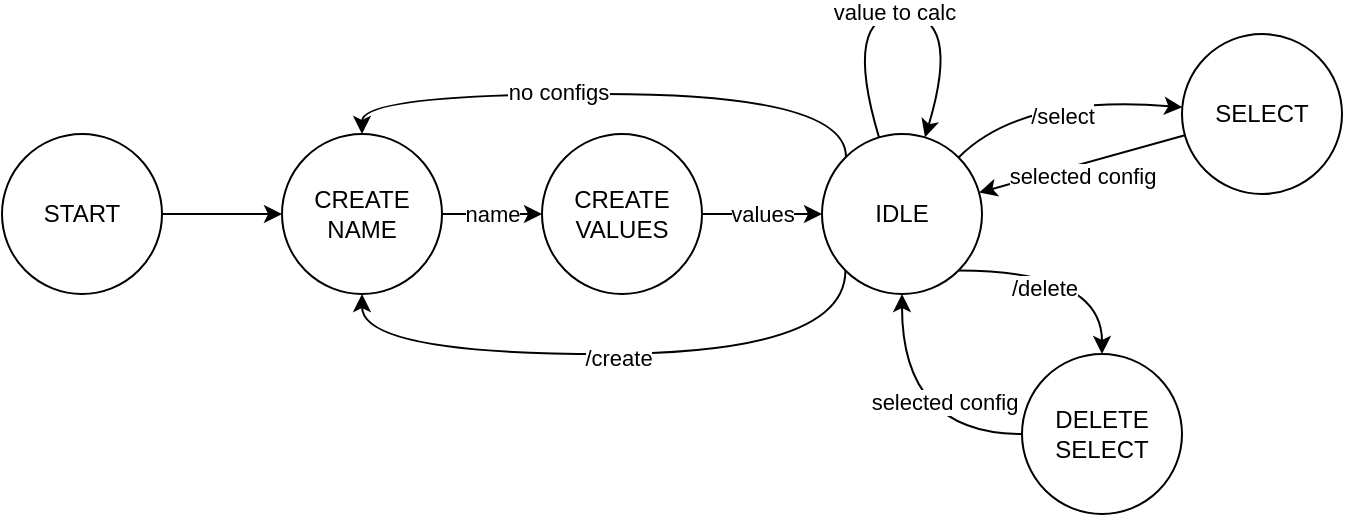 <mxfile version="17.4.0" type="github">
  <diagram id="r1S2IiL8gjo6qYx_Xs9-" name="Page-1">
    <mxGraphModel dx="853" dy="606" grid="1" gridSize="10" guides="1" tooltips="1" connect="1" arrows="1" fold="1" page="1" pageScale="1" pageWidth="850" pageHeight="1100" math="0" shadow="0">
      <root>
        <mxCell id="0" />
        <mxCell id="1" parent="0" />
        <mxCell id="ZFhBVYU0JW3ir-FkwSgN-3" style="edgeStyle=orthogonalEdgeStyle;rounded=0;orthogonalLoop=1;jettySize=auto;html=1;exitX=1;exitY=0.5;exitDx=0;exitDy=0;entryX=0;entryY=0.5;entryDx=0;entryDy=0;" edge="1" parent="1" source="onMSjOo8Ae91YiJitjvb-1" target="onMSjOo8Ae91YiJitjvb-2">
          <mxGeometry relative="1" as="geometry" />
        </mxCell>
        <mxCell id="onMSjOo8Ae91YiJitjvb-1" value="START" style="ellipse;whiteSpace=wrap;html=1;aspect=fixed;" parent="1" vertex="1">
          <mxGeometry x="160" y="170" width="80" height="80" as="geometry" />
        </mxCell>
        <mxCell id="ZFhBVYU0JW3ir-FkwSgN-4" value="name" style="edgeStyle=orthogonalEdgeStyle;rounded=0;orthogonalLoop=1;jettySize=auto;html=1;exitX=1;exitY=0.5;exitDx=0;exitDy=0;entryX=0;entryY=0.5;entryDx=0;entryDy=0;" edge="1" parent="1" source="onMSjOo8Ae91YiJitjvb-2" target="ZFhBVYU0JW3ir-FkwSgN-1">
          <mxGeometry relative="1" as="geometry" />
        </mxCell>
        <mxCell id="onMSjOo8Ae91YiJitjvb-2" value="CREATE NAME" style="ellipse;whiteSpace=wrap;html=1;aspect=fixed;" parent="1" vertex="1">
          <mxGeometry x="300" y="170" width="80" height="80" as="geometry" />
        </mxCell>
        <mxCell id="ZFhBVYU0JW3ir-FkwSgN-6" value="values" style="edgeStyle=orthogonalEdgeStyle;rounded=0;orthogonalLoop=1;jettySize=auto;html=1;exitX=1;exitY=0.5;exitDx=0;exitDy=0;" edge="1" parent="1" source="ZFhBVYU0JW3ir-FkwSgN-1" target="ZFhBVYU0JW3ir-FkwSgN-2">
          <mxGeometry relative="1" as="geometry" />
        </mxCell>
        <mxCell id="ZFhBVYU0JW3ir-FkwSgN-1" value="CREATE VALUES" style="ellipse;whiteSpace=wrap;html=1;aspect=fixed;" vertex="1" parent="1">
          <mxGeometry x="430" y="170" width="80" height="80" as="geometry" />
        </mxCell>
        <mxCell id="ZFhBVYU0JW3ir-FkwSgN-11" style="edgeStyle=orthogonalEdgeStyle;curved=1;rounded=0;orthogonalLoop=1;jettySize=auto;html=1;exitX=0;exitY=1;exitDx=0;exitDy=0;entryX=0.5;entryY=1;entryDx=0;entryDy=0;" edge="1" parent="1" source="ZFhBVYU0JW3ir-FkwSgN-2" target="onMSjOo8Ae91YiJitjvb-2">
          <mxGeometry relative="1" as="geometry">
            <Array as="points">
              <mxPoint x="582" y="280" />
              <mxPoint x="340" y="280" />
            </Array>
          </mxGeometry>
        </mxCell>
        <mxCell id="ZFhBVYU0JW3ir-FkwSgN-12" value="/create" style="edgeLabel;html=1;align=center;verticalAlign=middle;resizable=0;points=[];" vertex="1" connectable="0" parent="ZFhBVYU0JW3ir-FkwSgN-11">
          <mxGeometry x="-0.008" y="2" relative="1" as="geometry">
            <mxPoint as="offset" />
          </mxGeometry>
        </mxCell>
        <mxCell id="ZFhBVYU0JW3ir-FkwSgN-14" style="edgeStyle=orthogonalEdgeStyle;curved=1;rounded=0;orthogonalLoop=1;jettySize=auto;html=1;exitX=1;exitY=1;exitDx=0;exitDy=0;" edge="1" parent="1" source="ZFhBVYU0JW3ir-FkwSgN-2" target="ZFhBVYU0JW3ir-FkwSgN-13">
          <mxGeometry relative="1" as="geometry" />
        </mxCell>
        <mxCell id="ZFhBVYU0JW3ir-FkwSgN-15" value="/delete" style="edgeLabel;html=1;align=center;verticalAlign=middle;resizable=0;points=[];" vertex="1" connectable="0" parent="ZFhBVYU0JW3ir-FkwSgN-14">
          <mxGeometry x="-0.247" y="-8" relative="1" as="geometry">
            <mxPoint as="offset" />
          </mxGeometry>
        </mxCell>
        <mxCell id="ZFhBVYU0JW3ir-FkwSgN-20" style="edgeStyle=orthogonalEdgeStyle;curved=1;rounded=0;orthogonalLoop=1;jettySize=auto;html=1;" edge="1" parent="1" source="ZFhBVYU0JW3ir-FkwSgN-2" target="onMSjOo8Ae91YiJitjvb-2">
          <mxGeometry relative="1" as="geometry">
            <mxPoint x="510" y="100" as="sourcePoint" />
            <mxPoint x="350" y="120" as="targetPoint" />
            <Array as="points">
              <mxPoint x="582" y="150" />
            </Array>
          </mxGeometry>
        </mxCell>
        <mxCell id="ZFhBVYU0JW3ir-FkwSgN-21" value="no configs" style="edgeLabel;html=1;align=center;verticalAlign=middle;resizable=0;points=[];" vertex="1" connectable="0" parent="ZFhBVYU0JW3ir-FkwSgN-20">
          <mxGeometry x="0.195" y="-1" relative="1" as="geometry">
            <mxPoint as="offset" />
          </mxGeometry>
        </mxCell>
        <mxCell id="ZFhBVYU0JW3ir-FkwSgN-2" value="IDLE" style="ellipse;whiteSpace=wrap;html=1;aspect=fixed;" vertex="1" parent="1">
          <mxGeometry x="570" y="170" width="80" height="80" as="geometry" />
        </mxCell>
        <mxCell id="ZFhBVYU0JW3ir-FkwSgN-17" style="edgeStyle=orthogonalEdgeStyle;curved=1;rounded=0;orthogonalLoop=1;jettySize=auto;html=1;exitX=0;exitY=0.5;exitDx=0;exitDy=0;" edge="1" parent="1" source="ZFhBVYU0JW3ir-FkwSgN-13" target="ZFhBVYU0JW3ir-FkwSgN-2">
          <mxGeometry relative="1" as="geometry" />
        </mxCell>
        <mxCell id="ZFhBVYU0JW3ir-FkwSgN-18" value="selected config" style="edgeLabel;html=1;align=center;verticalAlign=middle;resizable=0;points=[];" vertex="1" connectable="0" parent="ZFhBVYU0JW3ir-FkwSgN-17">
          <mxGeometry x="-0.4" y="-16" relative="1" as="geometry">
            <mxPoint as="offset" />
          </mxGeometry>
        </mxCell>
        <mxCell id="ZFhBVYU0JW3ir-FkwSgN-13" value="DELETE SELECT" style="ellipse;whiteSpace=wrap;html=1;aspect=fixed;" vertex="1" parent="1">
          <mxGeometry x="670" y="280" width="80" height="80" as="geometry" />
        </mxCell>
        <mxCell id="ZFhBVYU0JW3ir-FkwSgN-22" value="SELECT" style="ellipse;whiteSpace=wrap;html=1;aspect=fixed;" vertex="1" parent="1">
          <mxGeometry x="750" y="120" width="80" height="80" as="geometry" />
        </mxCell>
        <mxCell id="ZFhBVYU0JW3ir-FkwSgN-24" value="" style="curved=1;endArrow=classic;html=1;rounded=0;" edge="1" parent="1" source="ZFhBVYU0JW3ir-FkwSgN-2" target="ZFhBVYU0JW3ir-FkwSgN-2">
          <mxGeometry width="50" height="50" relative="1" as="geometry">
            <mxPoint x="620" y="130" as="sourcePoint" />
            <mxPoint x="630" y="40" as="targetPoint" />
            <Array as="points">
              <mxPoint x="580" y="110" />
              <mxPoint x="640" y="110" />
            </Array>
          </mxGeometry>
        </mxCell>
        <mxCell id="ZFhBVYU0JW3ir-FkwSgN-25" value="value to calc" style="edgeLabel;html=1;align=center;verticalAlign=middle;resizable=0;points=[];" vertex="1" connectable="0" parent="ZFhBVYU0JW3ir-FkwSgN-24">
          <mxGeometry x="-0.042" y="1" relative="1" as="geometry">
            <mxPoint as="offset" />
          </mxGeometry>
        </mxCell>
        <mxCell id="ZFhBVYU0JW3ir-FkwSgN-26" value="" style="curved=1;endArrow=classic;html=1;rounded=0;" edge="1" parent="1" source="ZFhBVYU0JW3ir-FkwSgN-2" target="ZFhBVYU0JW3ir-FkwSgN-22">
          <mxGeometry width="50" height="50" relative="1" as="geometry">
            <mxPoint x="668.506" y="99.997" as="sourcePoint" />
            <mxPoint x="691.494" y="99.997" as="targetPoint" />
            <Array as="points">
              <mxPoint x="670" y="150" />
            </Array>
          </mxGeometry>
        </mxCell>
        <mxCell id="ZFhBVYU0JW3ir-FkwSgN-27" value="/select" style="edgeLabel;html=1;align=center;verticalAlign=middle;resizable=0;points=[];" vertex="1" connectable="0" parent="ZFhBVYU0JW3ir-FkwSgN-26">
          <mxGeometry x="-0.042" y="1" relative="1" as="geometry">
            <mxPoint x="5" y="10" as="offset" />
          </mxGeometry>
        </mxCell>
        <mxCell id="ZFhBVYU0JW3ir-FkwSgN-28" value="" style="curved=1;endArrow=classic;html=1;rounded=0;" edge="1" parent="1" source="ZFhBVYU0JW3ir-FkwSgN-22" target="ZFhBVYU0JW3ir-FkwSgN-2">
          <mxGeometry width="50" height="50" relative="1" as="geometry">
            <mxPoint x="720" y="210" as="sourcePoint" />
            <mxPoint x="754.223" y="162.111" as="targetPoint" />
            <Array as="points" />
          </mxGeometry>
        </mxCell>
        <mxCell id="ZFhBVYU0JW3ir-FkwSgN-29" value="selected config" style="edgeLabel;html=1;align=center;verticalAlign=middle;resizable=0;points=[];" vertex="1" connectable="0" parent="ZFhBVYU0JW3ir-FkwSgN-28">
          <mxGeometry x="-0.042" y="1" relative="1" as="geometry">
            <mxPoint x="-3" y="5" as="offset" />
          </mxGeometry>
        </mxCell>
      </root>
    </mxGraphModel>
  </diagram>
</mxfile>
